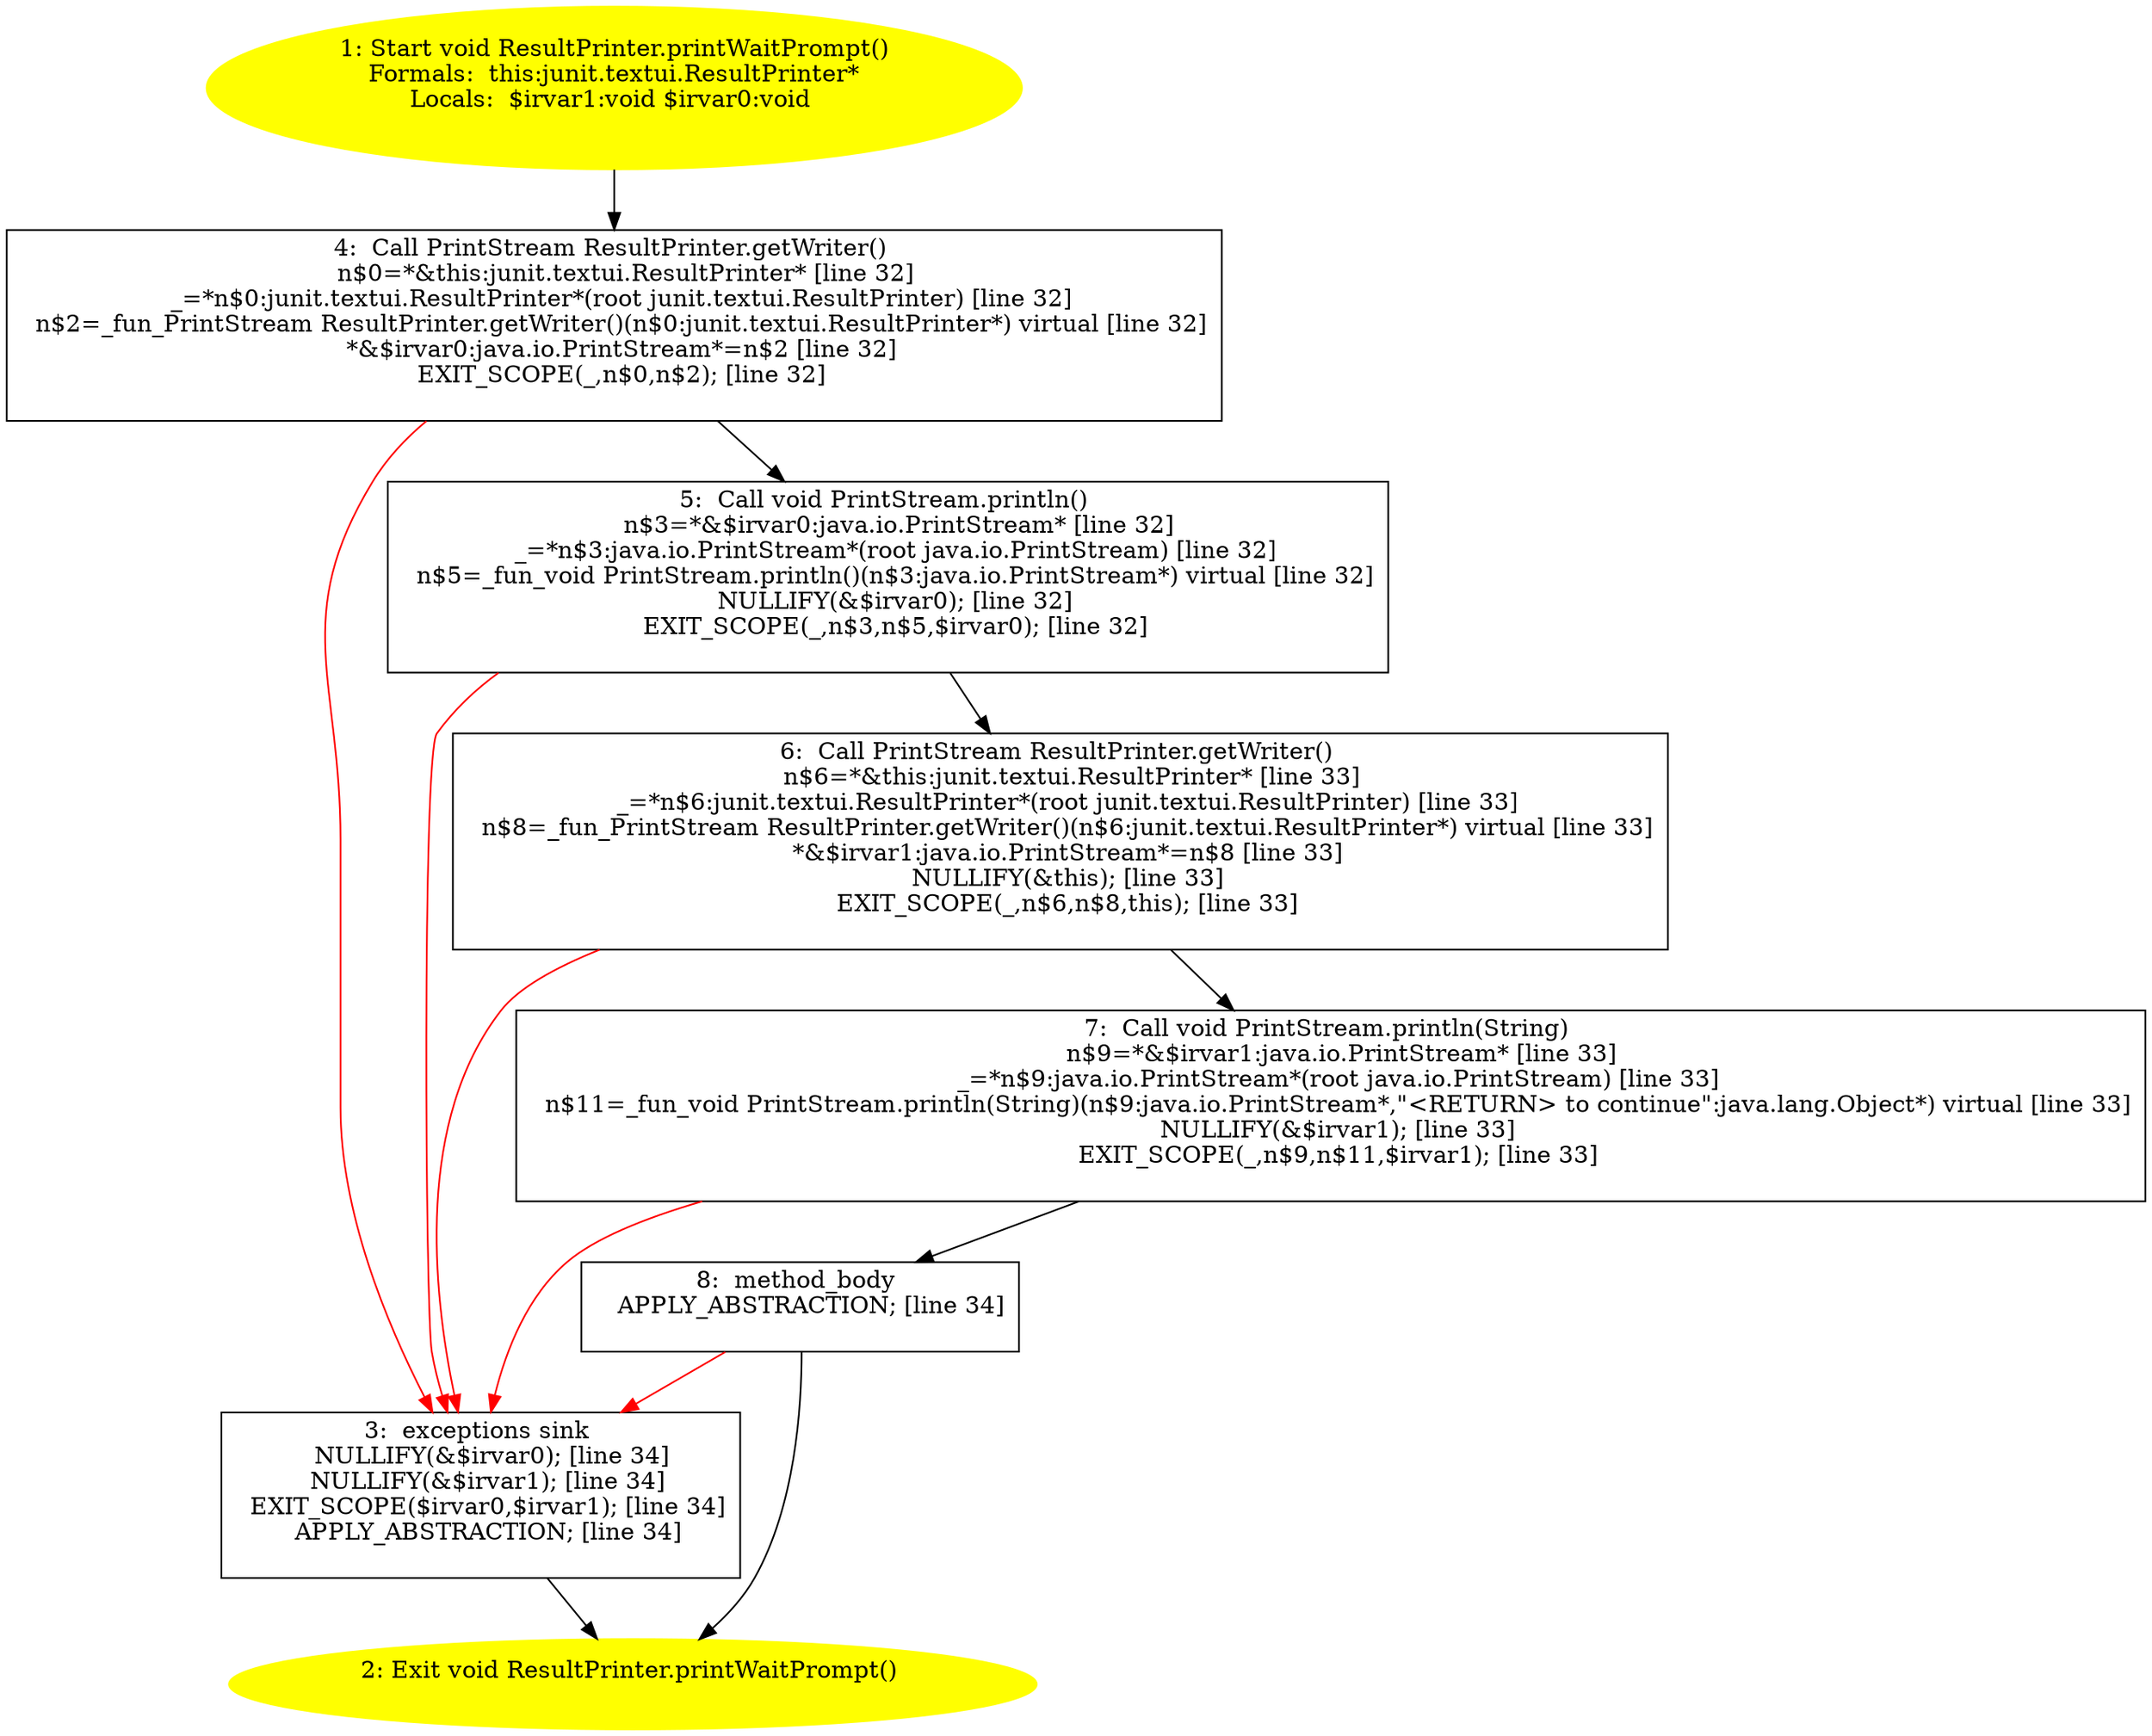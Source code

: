 /* @generated */
digraph cfg {
"junit.textui.ResultPrinter.printWaitPrompt():void.59c2ec627376da8002e68065a472f68c_1" [label="1: Start void ResultPrinter.printWaitPrompt()\nFormals:  this:junit.textui.ResultPrinter*\nLocals:  $irvar1:void $irvar0:void \n  " color=yellow style=filled]
	

	 "junit.textui.ResultPrinter.printWaitPrompt():void.59c2ec627376da8002e68065a472f68c_1" -> "junit.textui.ResultPrinter.printWaitPrompt():void.59c2ec627376da8002e68065a472f68c_4" ;
"junit.textui.ResultPrinter.printWaitPrompt():void.59c2ec627376da8002e68065a472f68c_2" [label="2: Exit void ResultPrinter.printWaitPrompt() \n  " color=yellow style=filled]
	

"junit.textui.ResultPrinter.printWaitPrompt():void.59c2ec627376da8002e68065a472f68c_3" [label="3:  exceptions sink \n   NULLIFY(&$irvar0); [line 34]\n  NULLIFY(&$irvar1); [line 34]\n  EXIT_SCOPE($irvar0,$irvar1); [line 34]\n  APPLY_ABSTRACTION; [line 34]\n " shape="box"]
	

	 "junit.textui.ResultPrinter.printWaitPrompt():void.59c2ec627376da8002e68065a472f68c_3" -> "junit.textui.ResultPrinter.printWaitPrompt():void.59c2ec627376da8002e68065a472f68c_2" ;
"junit.textui.ResultPrinter.printWaitPrompt():void.59c2ec627376da8002e68065a472f68c_4" [label="4:  Call PrintStream ResultPrinter.getWriter() \n   n$0=*&this:junit.textui.ResultPrinter* [line 32]\n  _=*n$0:junit.textui.ResultPrinter*(root junit.textui.ResultPrinter) [line 32]\n  n$2=_fun_PrintStream ResultPrinter.getWriter()(n$0:junit.textui.ResultPrinter*) virtual [line 32]\n  *&$irvar0:java.io.PrintStream*=n$2 [line 32]\n  EXIT_SCOPE(_,n$0,n$2); [line 32]\n " shape="box"]
	

	 "junit.textui.ResultPrinter.printWaitPrompt():void.59c2ec627376da8002e68065a472f68c_4" -> "junit.textui.ResultPrinter.printWaitPrompt():void.59c2ec627376da8002e68065a472f68c_5" ;
	 "junit.textui.ResultPrinter.printWaitPrompt():void.59c2ec627376da8002e68065a472f68c_4" -> "junit.textui.ResultPrinter.printWaitPrompt():void.59c2ec627376da8002e68065a472f68c_3" [color="red" ];
"junit.textui.ResultPrinter.printWaitPrompt():void.59c2ec627376da8002e68065a472f68c_5" [label="5:  Call void PrintStream.println() \n   n$3=*&$irvar0:java.io.PrintStream* [line 32]\n  _=*n$3:java.io.PrintStream*(root java.io.PrintStream) [line 32]\n  n$5=_fun_void PrintStream.println()(n$3:java.io.PrintStream*) virtual [line 32]\n  NULLIFY(&$irvar0); [line 32]\n  EXIT_SCOPE(_,n$3,n$5,$irvar0); [line 32]\n " shape="box"]
	

	 "junit.textui.ResultPrinter.printWaitPrompt():void.59c2ec627376da8002e68065a472f68c_5" -> "junit.textui.ResultPrinter.printWaitPrompt():void.59c2ec627376da8002e68065a472f68c_6" ;
	 "junit.textui.ResultPrinter.printWaitPrompt():void.59c2ec627376da8002e68065a472f68c_5" -> "junit.textui.ResultPrinter.printWaitPrompt():void.59c2ec627376da8002e68065a472f68c_3" [color="red" ];
"junit.textui.ResultPrinter.printWaitPrompt():void.59c2ec627376da8002e68065a472f68c_6" [label="6:  Call PrintStream ResultPrinter.getWriter() \n   n$6=*&this:junit.textui.ResultPrinter* [line 33]\n  _=*n$6:junit.textui.ResultPrinter*(root junit.textui.ResultPrinter) [line 33]\n  n$8=_fun_PrintStream ResultPrinter.getWriter()(n$6:junit.textui.ResultPrinter*) virtual [line 33]\n  *&$irvar1:java.io.PrintStream*=n$8 [line 33]\n  NULLIFY(&this); [line 33]\n  EXIT_SCOPE(_,n$6,n$8,this); [line 33]\n " shape="box"]
	

	 "junit.textui.ResultPrinter.printWaitPrompt():void.59c2ec627376da8002e68065a472f68c_6" -> "junit.textui.ResultPrinter.printWaitPrompt():void.59c2ec627376da8002e68065a472f68c_7" ;
	 "junit.textui.ResultPrinter.printWaitPrompt():void.59c2ec627376da8002e68065a472f68c_6" -> "junit.textui.ResultPrinter.printWaitPrompt():void.59c2ec627376da8002e68065a472f68c_3" [color="red" ];
"junit.textui.ResultPrinter.printWaitPrompt():void.59c2ec627376da8002e68065a472f68c_7" [label="7:  Call void PrintStream.println(String) \n   n$9=*&$irvar1:java.io.PrintStream* [line 33]\n  _=*n$9:java.io.PrintStream*(root java.io.PrintStream) [line 33]\n  n$11=_fun_void PrintStream.println(String)(n$9:java.io.PrintStream*,\"<RETURN> to continue\":java.lang.Object*) virtual [line 33]\n  NULLIFY(&$irvar1); [line 33]\n  EXIT_SCOPE(_,n$9,n$11,$irvar1); [line 33]\n " shape="box"]
	

	 "junit.textui.ResultPrinter.printWaitPrompt():void.59c2ec627376da8002e68065a472f68c_7" -> "junit.textui.ResultPrinter.printWaitPrompt():void.59c2ec627376da8002e68065a472f68c_8" ;
	 "junit.textui.ResultPrinter.printWaitPrompt():void.59c2ec627376da8002e68065a472f68c_7" -> "junit.textui.ResultPrinter.printWaitPrompt():void.59c2ec627376da8002e68065a472f68c_3" [color="red" ];
"junit.textui.ResultPrinter.printWaitPrompt():void.59c2ec627376da8002e68065a472f68c_8" [label="8:  method_body \n   APPLY_ABSTRACTION; [line 34]\n " shape="box"]
	

	 "junit.textui.ResultPrinter.printWaitPrompt():void.59c2ec627376da8002e68065a472f68c_8" -> "junit.textui.ResultPrinter.printWaitPrompt():void.59c2ec627376da8002e68065a472f68c_2" ;
	 "junit.textui.ResultPrinter.printWaitPrompt():void.59c2ec627376da8002e68065a472f68c_8" -> "junit.textui.ResultPrinter.printWaitPrompt():void.59c2ec627376da8002e68065a472f68c_3" [color="red" ];
}
